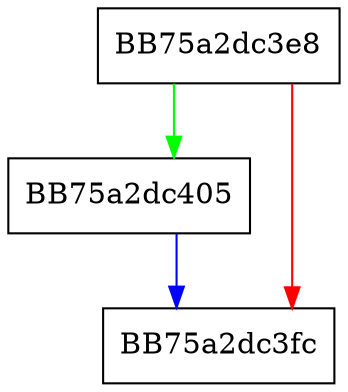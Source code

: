 digraph GetDosHeader {
  node [shape="box"];
  graph [splines=ortho];
  BB75a2dc3e8 -> BB75a2dc405 [color="green"];
  BB75a2dc3e8 -> BB75a2dc3fc [color="red"];
  BB75a2dc405 -> BB75a2dc3fc [color="blue"];
}